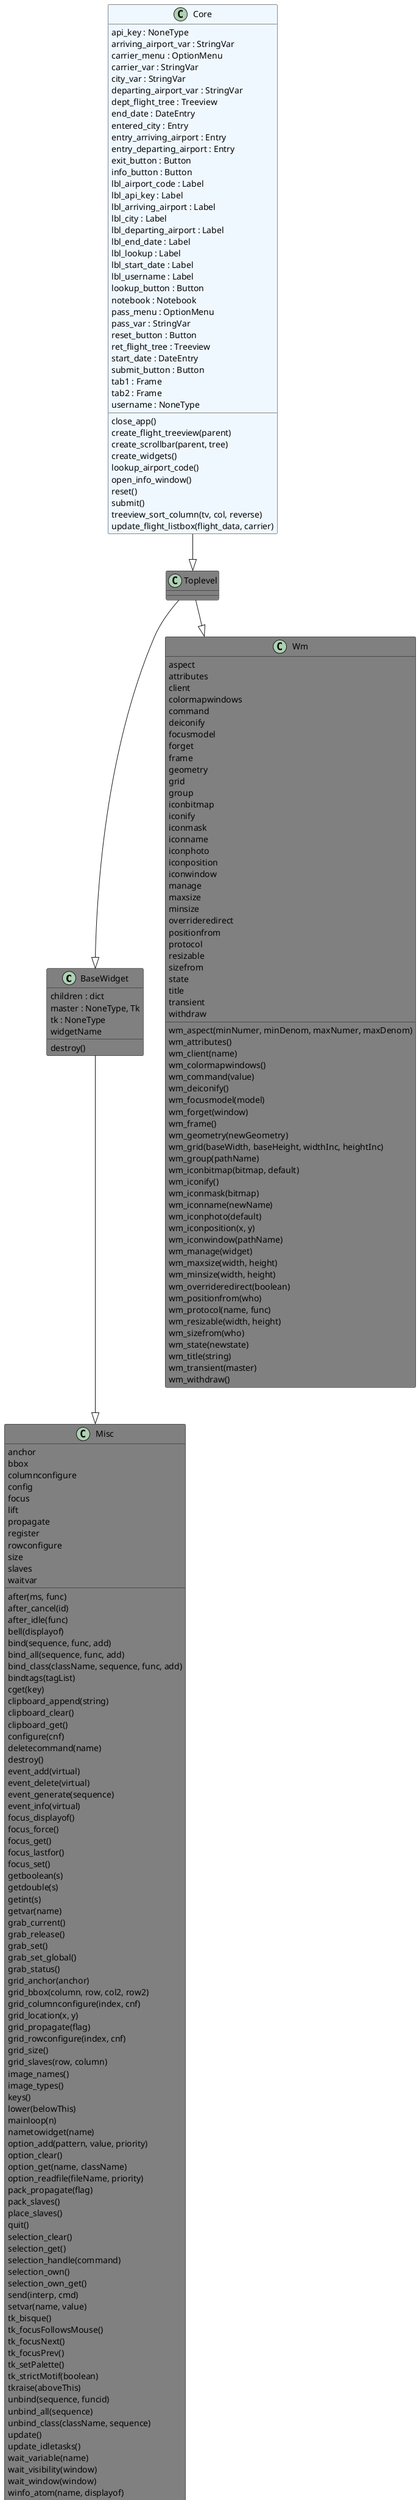 @startuml classes
set namespaceSeparator none
class "BaseWidget" as tkinter.BaseWidget #grey {
  children : dict
  master : NoneType, Tk
  tk : NoneType
  widgetName
  destroy()
}
class "Core" as core_gui.Core #aliceblue {
  api_key : NoneType
  arriving_airport_var : StringVar
  carrier_menu : OptionMenu
  carrier_var : StringVar
  city_var : StringVar
  departing_airport_var : StringVar
  dept_flight_tree : Treeview
  end_date : DateEntry
  entered_city : Entry
  entry_arriving_airport : Entry
  entry_departing_airport : Entry
  exit_button : Button
  info_button : Button
  lbl_airport_code : Label
  lbl_api_key : Label
  lbl_arriving_airport : Label
  lbl_city : Label
  lbl_departing_airport : Label
  lbl_end_date : Label
  lbl_lookup : Label
  lbl_start_date : Label
  lbl_username : Label
  lookup_button : Button
  notebook : Notebook
  pass_menu : OptionMenu
  pass_var : StringVar
  reset_button : Button
  ret_flight_tree : Treeview
  start_date : DateEntry
  submit_button : Button
  tab1 : Frame
  tab2 : Frame
  username : NoneType
  close_app()
  create_flight_treeview(parent)
  create_scrollbar(parent, tree)
  create_widgets()
  lookup_airport_code()
  open_info_window()
  reset()
  submit()
  treeview_sort_column(tv, col, reverse)
  update_flight_listbox(flight_data, carrier)
}
class "Misc" as tkinter.Misc #grey {
  anchor
  bbox
  columnconfigure
  config
  focus
  lift
  propagate
  register
  rowconfigure
  size
  slaves
  waitvar
  after(ms, func)
  after_cancel(id)
  after_idle(func)
  bell(displayof)
  bind(sequence, func, add)
  bind_all(sequence, func, add)
  bind_class(className, sequence, func, add)
  bindtags(tagList)
  cget(key)
  clipboard_append(string)
  clipboard_clear()
  clipboard_get()
  configure(cnf)
  deletecommand(name)
  destroy()
  event_add(virtual)
  event_delete(virtual)
  event_generate(sequence)
  event_info(virtual)
  focus_displayof()
  focus_force()
  focus_get()
  focus_lastfor()
  focus_set()
  getboolean(s)
  getdouble(s)
  getint(s)
  getvar(name)
  grab_current()
  grab_release()
  grab_set()
  grab_set_global()
  grab_status()
  grid_anchor(anchor)
  grid_bbox(column, row, col2, row2)
  grid_columnconfigure(index, cnf)
  grid_location(x, y)
  grid_propagate(flag)
  grid_rowconfigure(index, cnf)
  grid_size()
  grid_slaves(row, column)
  image_names()
  image_types()
  keys()
  lower(belowThis)
  mainloop(n)
  nametowidget(name)
  option_add(pattern, value, priority)
  option_clear()
  option_get(name, className)
  option_readfile(fileName, priority)
  pack_propagate(flag)
  pack_slaves()
  place_slaves()
  quit()
  selection_clear()
  selection_get()
  selection_handle(command)
  selection_own()
  selection_own_get()
  send(interp, cmd)
  setvar(name, value)
  tk_bisque()
  tk_focusFollowsMouse()
  tk_focusNext()
  tk_focusPrev()
  tk_setPalette()
  tk_strictMotif(boolean)
  tkraise(aboveThis)
  unbind(sequence, funcid)
  unbind_all(sequence)
  unbind_class(className, sequence)
  update()
  update_idletasks()
  wait_variable(name)
  wait_visibility(window)
  wait_window(window)
  winfo_atom(name, displayof)
  winfo_atomname(id, displayof)
  winfo_cells()
  winfo_children()
  winfo_class()
  winfo_colormapfull()
  winfo_containing(rootX, rootY, displayof)
  winfo_depth()
  winfo_exists()
  winfo_fpixels(number)
  winfo_geometry()
  winfo_height()
  winfo_id()
  winfo_interps(displayof)
  winfo_ismapped()
  winfo_manager()
  winfo_name()
  winfo_parent()
  winfo_pathname(id, displayof)
  winfo_pixels(number)
  winfo_pointerx()
  winfo_pointerxy()
  winfo_pointery()
  winfo_reqheight()
  winfo_reqwidth()
  winfo_rgb(color)
  winfo_rootx()
  winfo_rooty()
  winfo_screen()
  winfo_screencells()
  winfo_screendepth()
  winfo_screenheight()
  winfo_screenmmheight()
  winfo_screenmmwidth()
  winfo_screenvisual()
  winfo_screenwidth()
  winfo_server()
  winfo_toplevel()
  winfo_viewable()
  winfo_visual()
  winfo_visualid()
  winfo_visualsavailable(includeids)
  winfo_vrootheight()
  winfo_vrootwidth()
  winfo_vrootx()
  winfo_vrooty()
  winfo_width()
  winfo_x()
  winfo_y()
}
class "Toplevel" as tkinter.Toplevel #grey {
}
class "Wm" as tkinter.Wm #grey {
  aspect
  attributes
  client
  colormapwindows
  command
  deiconify
  focusmodel
  forget
  frame
  geometry
  grid
  group
  iconbitmap
  iconify
  iconmask
  iconname
  iconphoto
  iconposition
  iconwindow
  manage
  maxsize
  minsize
  overrideredirect
  positionfrom
  protocol
  resizable
  sizefrom
  state
  title
  transient
  withdraw
  wm_aspect(minNumer, minDenom, maxNumer, maxDenom)
  wm_attributes()
  wm_client(name)
  wm_colormapwindows()
  wm_command(value)
  wm_deiconify()
  wm_focusmodel(model)
  wm_forget(window)
  wm_frame()
  wm_geometry(newGeometry)
  wm_grid(baseWidth, baseHeight, widthInc, heightInc)
  wm_group(pathName)
  wm_iconbitmap(bitmap, default)
  wm_iconify()
  wm_iconmask(bitmap)
  wm_iconname(newName)
  wm_iconphoto(default)
  wm_iconposition(x, y)
  wm_iconwindow(pathName)
  wm_manage(widget)
  wm_maxsize(width, height)
  wm_minsize(width, height)
  wm_overrideredirect(boolean)
  wm_positionfrom(who)
  wm_protocol(name, func)
  wm_resizable(width, height)
  wm_sizefrom(who)
  wm_state(newstate)
  wm_title(string)
  wm_transient(master)
  wm_withdraw()
}
core_gui.Core --|> tkinter.Toplevel
tkinter.BaseWidget --|> tkinter.Misc
tkinter.Toplevel --|> tkinter.BaseWidget
tkinter.Toplevel --|> tkinter.Wm
@enduml
